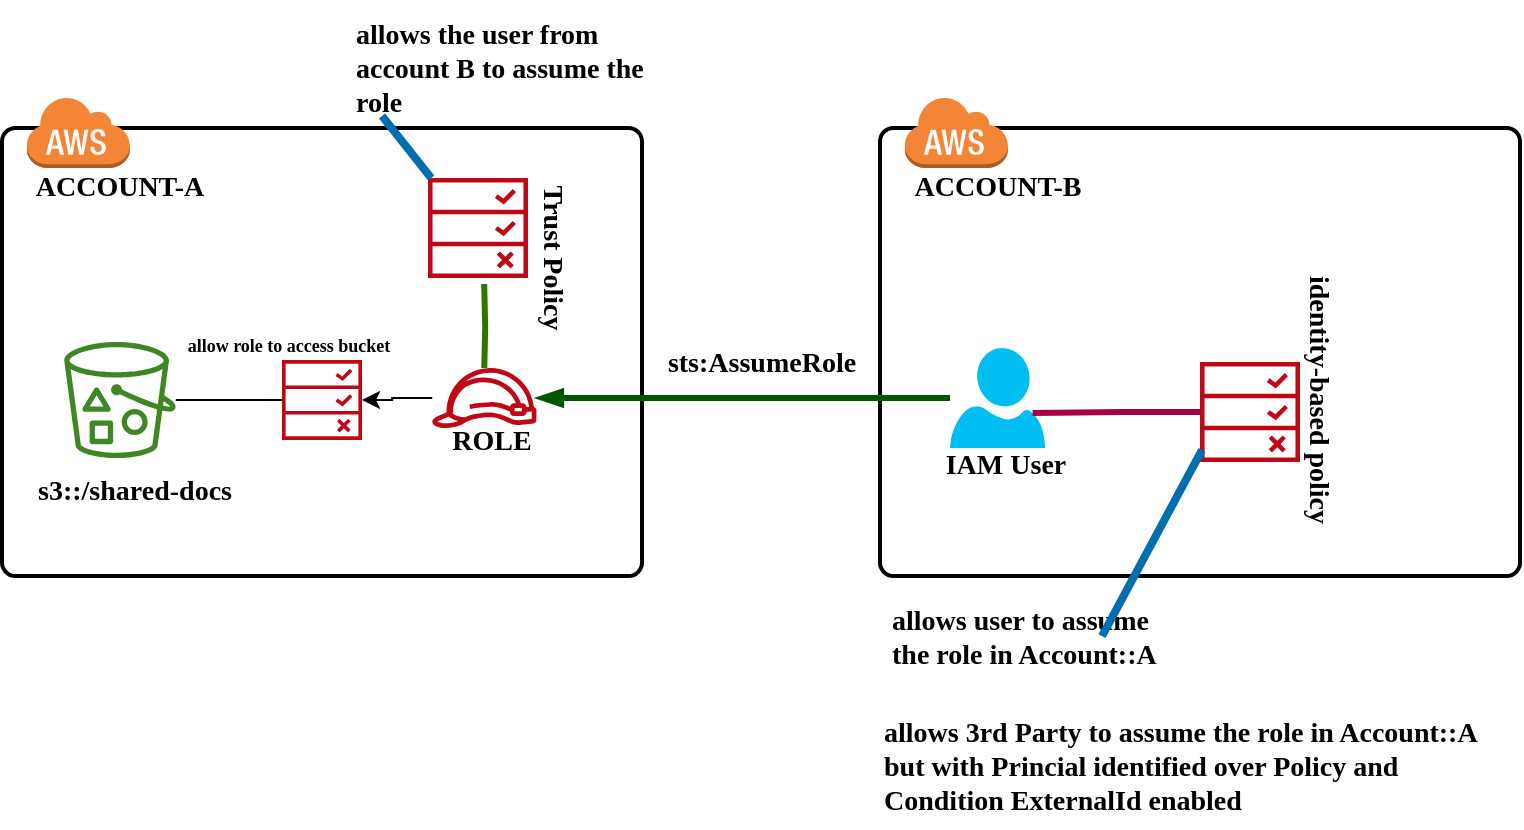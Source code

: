 <mxfile version="21.5.0" type="device">
  <diagram name="Page-1" id="DsXS6bJ_k7rGXEehjF5O">
    <mxGraphModel dx="994" dy="636" grid="1" gridSize="10" guides="1" tooltips="1" connect="1" arrows="1" fold="1" page="1" pageScale="1" pageWidth="827" pageHeight="1169" math="0" shadow="0">
      <root>
        <mxCell id="0" />
        <mxCell id="1" parent="0" />
        <mxCell id="J49svgTcQpmMEFE0HYhK-1" value="" style="rounded=1;arcSize=3;dashed=0;fillColor=none;gradientColor=none;strokeWidth=2;" vertex="1" parent="1">
          <mxGeometry x="40" y="196" width="320" height="224" as="geometry" />
        </mxCell>
        <mxCell id="J49svgTcQpmMEFE0HYhK-2" value="" style="dashed=0;html=1;shape=mxgraph.aws3.cloud;fillColor=#F58536;gradientColor=none;dashed=0;" vertex="1" parent="1">
          <mxGeometry x="52" y="180" width="52" height="36" as="geometry" />
        </mxCell>
        <mxCell id="J49svgTcQpmMEFE0HYhK-3" value="ACCOUNT-A" style="text;html=1;strokeColor=none;fillColor=none;align=center;verticalAlign=middle;whiteSpace=wrap;rounded=0;fontFamily=Comic Sans MS;fontSize=14;fontStyle=1" vertex="1" parent="1">
          <mxGeometry x="44" y="211" width="110" height="30" as="geometry" />
        </mxCell>
        <mxCell id="J49svgTcQpmMEFE0HYhK-4" value="" style="rounded=1;arcSize=3;dashed=0;fillColor=none;gradientColor=none;strokeWidth=2;" vertex="1" parent="1">
          <mxGeometry x="479" y="196" width="320" height="224" as="geometry" />
        </mxCell>
        <mxCell id="J49svgTcQpmMEFE0HYhK-5" value="" style="dashed=0;html=1;shape=mxgraph.aws3.cloud;fillColor=#F58536;gradientColor=none;dashed=0;" vertex="1" parent="1">
          <mxGeometry x="491" y="180" width="52" height="36" as="geometry" />
        </mxCell>
        <mxCell id="J49svgTcQpmMEFE0HYhK-6" value="ACCOUNT-B" style="text;html=1;strokeColor=none;fillColor=none;align=center;verticalAlign=middle;whiteSpace=wrap;rounded=0;fontFamily=Comic Sans MS;fontSize=14;fontStyle=1" vertex="1" parent="1">
          <mxGeometry x="483" y="211" width="110" height="30" as="geometry" />
        </mxCell>
        <mxCell id="J49svgTcQpmMEFE0HYhK-10" style="edgeStyle=orthogonalEdgeStyle;rounded=0;orthogonalLoop=1;jettySize=auto;html=1;endArrow=none;endFill=0;fillColor=#60a917;strokeColor=#2D7600;strokeWidth=3;" edge="1" parent="1" target="J49svgTcQpmMEFE0HYhK-9">
          <mxGeometry relative="1" as="geometry">
            <mxPoint x="281.1" y="274" as="sourcePoint" />
          </mxGeometry>
        </mxCell>
        <mxCell id="J49svgTcQpmMEFE0HYhK-8" value="Trust Policy" style="text;html=1;strokeColor=none;fillColor=none;align=center;verticalAlign=middle;whiteSpace=wrap;rounded=0;fontFamily=Comic Sans MS;fontSize=14;fontStyle=1;rotation=90;" vertex="1" parent="1">
          <mxGeometry x="265" y="246" width="100" height="30" as="geometry" />
        </mxCell>
        <mxCell id="J49svgTcQpmMEFE0HYhK-30" style="edgeStyle=orthogonalEdgeStyle;rounded=0;orthogonalLoop=1;jettySize=auto;html=1;" edge="1" parent="1" source="J49svgTcQpmMEFE0HYhK-9" target="J49svgTcQpmMEFE0HYhK-28">
          <mxGeometry relative="1" as="geometry" />
        </mxCell>
        <mxCell id="J49svgTcQpmMEFE0HYhK-9" value="" style="sketch=0;outlineConnect=0;fontColor=#232F3E;gradientColor=none;fillColor=#BF0816;strokeColor=none;dashed=0;verticalLabelPosition=bottom;verticalAlign=top;align=center;html=1;fontSize=12;fontStyle=0;aspect=fixed;pointerEvents=1;shape=mxgraph.aws4.role;" vertex="1" parent="1">
          <mxGeometry x="254.57" y="316" width="53.18" height="30" as="geometry" />
        </mxCell>
        <mxCell id="J49svgTcQpmMEFE0HYhK-11" value="ROLE" style="text;html=1;strokeColor=none;fillColor=none;align=center;verticalAlign=middle;whiteSpace=wrap;rounded=0;fontFamily=Comic Sans MS;fontSize=14;fontStyle=1;rotation=0;" vertex="1" parent="1">
          <mxGeometry x="254.57" y="340" width="60" height="25" as="geometry" />
        </mxCell>
        <mxCell id="J49svgTcQpmMEFE0HYhK-12" value="" style="sketch=0;outlineConnect=0;fontColor=#232F3E;gradientColor=none;fillColor=#3F8624;strokeColor=none;dashed=0;verticalLabelPosition=bottom;verticalAlign=top;align=center;html=1;fontSize=12;fontStyle=0;aspect=fixed;pointerEvents=1;shape=mxgraph.aws4.bucket_with_objects;" vertex="1" parent="1">
          <mxGeometry x="71.11" y="303" width="55.77" height="58" as="geometry" />
        </mxCell>
        <mxCell id="J49svgTcQpmMEFE0HYhK-13" value="s3::/shared-docs" style="text;html=1;strokeColor=none;fillColor=none;align=center;verticalAlign=middle;whiteSpace=wrap;rounded=0;fontFamily=Comic Sans MS;fontSize=14;fontStyle=1;rotation=0;" vertex="1" parent="1">
          <mxGeometry x="44" y="365" width="125" height="25" as="geometry" />
        </mxCell>
        <mxCell id="J49svgTcQpmMEFE0HYhK-17" style="edgeStyle=orthogonalEdgeStyle;rounded=0;orthogonalLoop=1;jettySize=auto;html=1;fillColor=#008a00;strokeColor=#005700;strokeWidth=3;endArrow=blockThin;endFill=1;" edge="1" parent="1" source="J49svgTcQpmMEFE0HYhK-14" target="J49svgTcQpmMEFE0HYhK-9">
          <mxGeometry relative="1" as="geometry" />
        </mxCell>
        <mxCell id="J49svgTcQpmMEFE0HYhK-14" value="" style="verticalLabelPosition=bottom;html=1;verticalAlign=top;align=center;strokeColor=none;fillColor=#00BEF2;shape=mxgraph.azure.user;" vertex="1" parent="1">
          <mxGeometry x="514" y="306" width="47.5" height="50" as="geometry" />
        </mxCell>
        <mxCell id="J49svgTcQpmMEFE0HYhK-15" value="IAM User" style="text;html=1;strokeColor=none;fillColor=none;align=center;verticalAlign=middle;whiteSpace=wrap;rounded=0;fontFamily=Comic Sans MS;fontSize=14;fontStyle=1;rotation=0;" vertex="1" parent="1">
          <mxGeometry x="503" y="352" width="78" height="25" as="geometry" />
        </mxCell>
        <mxCell id="J49svgTcQpmMEFE0HYhK-18" value="sts:AssumeRole" style="text;html=1;strokeColor=none;fillColor=none;align=center;verticalAlign=middle;whiteSpace=wrap;rounded=0;fontFamily=Comic Sans MS;fontSize=14;fontStyle=1;rotation=0;" vertex="1" parent="1">
          <mxGeometry x="360" y="301" width="120" height="25" as="geometry" />
        </mxCell>
        <mxCell id="J49svgTcQpmMEFE0HYhK-22" style="edgeStyle=orthogonalEdgeStyle;rounded=0;orthogonalLoop=1;jettySize=auto;html=1;entryX=0.87;entryY=0.65;entryDx=0;entryDy=0;entryPerimeter=0;endArrow=none;endFill=0;fillColor=#d80073;strokeColor=#A50040;strokeWidth=3;" edge="1" parent="1" source="J49svgTcQpmMEFE0HYhK-20" target="J49svgTcQpmMEFE0HYhK-14">
          <mxGeometry relative="1" as="geometry" />
        </mxCell>
        <mxCell id="J49svgTcQpmMEFE0HYhK-20" value="" style="sketch=0;outlineConnect=0;fontColor=#232F3E;gradientColor=none;fillColor=#BF0816;strokeColor=none;dashed=0;verticalLabelPosition=bottom;verticalAlign=top;align=center;html=1;fontSize=12;fontStyle=0;aspect=fixed;pointerEvents=1;shape=mxgraph.aws4.waf_rule;" vertex="1" parent="1">
          <mxGeometry x="639" y="313" width="50" height="50" as="geometry" />
        </mxCell>
        <mxCell id="J49svgTcQpmMEFE0HYhK-21" value="" style="sketch=0;outlineConnect=0;fontColor=#232F3E;gradientColor=none;fillColor=#BF0816;strokeColor=none;dashed=0;verticalLabelPosition=bottom;verticalAlign=top;align=center;html=1;fontSize=12;fontStyle=0;aspect=fixed;pointerEvents=1;shape=mxgraph.aws4.waf_rule;" vertex="1" parent="1">
          <mxGeometry x="253" y="221" width="50" height="50" as="geometry" />
        </mxCell>
        <mxCell id="J49svgTcQpmMEFE0HYhK-23" value="identity-based policy" style="text;html=1;strokeColor=none;fillColor=none;align=center;verticalAlign=middle;whiteSpace=wrap;rounded=0;fontFamily=Comic Sans MS;fontSize=14;fontStyle=1;rotation=90;" vertex="1" parent="1">
          <mxGeometry x="623" y="317" width="150" height="30" as="geometry" />
        </mxCell>
        <mxCell id="J49svgTcQpmMEFE0HYhK-24" value="allows user to assume the role in Account::A" style="text;html=1;strokeColor=none;fillColor=none;align=left;verticalAlign=middle;whiteSpace=wrap;rounded=0;fontFamily=Comic Sans MS;fontSize=14;fontStyle=1;rotation=0;" vertex="1" parent="1">
          <mxGeometry x="483" y="416" width="146" height="70" as="geometry" />
        </mxCell>
        <mxCell id="J49svgTcQpmMEFE0HYhK-25" value="allows the user from account B to assume the role" style="text;html=1;strokeColor=none;fillColor=none;align=left;verticalAlign=middle;whiteSpace=wrap;rounded=0;fontFamily=Comic Sans MS;fontSize=14;fontStyle=1;rotation=0;" vertex="1" parent="1">
          <mxGeometry x="215" y="132" width="146" height="70" as="geometry" />
        </mxCell>
        <mxCell id="J49svgTcQpmMEFE0HYhK-26" value="" style="endArrow=none;html=1;rounded=0;fillColor=#1ba1e2;strokeColor=#006EAF;strokeWidth=4;exitX=0.733;exitY=0.486;exitDx=0;exitDy=0;exitPerimeter=0;" edge="1" parent="1" source="J49svgTcQpmMEFE0HYhK-24">
          <mxGeometry width="50" height="50" relative="1" as="geometry">
            <mxPoint x="590" y="407" as="sourcePoint" />
            <mxPoint x="640" y="357" as="targetPoint" />
          </mxGeometry>
        </mxCell>
        <mxCell id="J49svgTcQpmMEFE0HYhK-27" value="" style="endArrow=none;html=1;rounded=0;fillColor=#1ba1e2;strokeColor=#006EAF;strokeWidth=4;exitX=0.103;exitY=0.829;exitDx=0;exitDy=0;exitPerimeter=0;" edge="1" parent="1" source="J49svgTcQpmMEFE0HYhK-25">
          <mxGeometry width="50" height="50" relative="1" as="geometry">
            <mxPoint x="201.57" y="280" as="sourcePoint" />
            <mxPoint x="254.57" y="221" as="targetPoint" />
          </mxGeometry>
        </mxCell>
        <mxCell id="J49svgTcQpmMEFE0HYhK-29" style="edgeStyle=orthogonalEdgeStyle;rounded=0;orthogonalLoop=1;jettySize=auto;html=1;endArrow=none;endFill=0;" edge="1" parent="1" source="J49svgTcQpmMEFE0HYhK-28" target="J49svgTcQpmMEFE0HYhK-12">
          <mxGeometry relative="1" as="geometry" />
        </mxCell>
        <mxCell id="J49svgTcQpmMEFE0HYhK-28" value="" style="sketch=0;outlineConnect=0;fontColor=#232F3E;gradientColor=none;fillColor=#BF0816;strokeColor=none;dashed=0;verticalLabelPosition=bottom;verticalAlign=top;align=center;html=1;fontSize=12;fontStyle=0;aspect=fixed;pointerEvents=1;shape=mxgraph.aws4.waf_rule;" vertex="1" parent="1">
          <mxGeometry x="180" y="312" width="40" height="40" as="geometry" />
        </mxCell>
        <mxCell id="J49svgTcQpmMEFE0HYhK-32" value="&lt;font style=&quot;font-size: 9px;&quot;&gt;allow role to access bucket&lt;/font&gt;" style="text;html=1;strokeColor=none;fillColor=none;align=center;verticalAlign=middle;whiteSpace=wrap;rounded=0;fontFamily=Comic Sans MS;fontSize=14;fontStyle=1;rotation=0;" vertex="1" parent="1">
          <mxGeometry x="111" y="289" width="145" height="30" as="geometry" />
        </mxCell>
        <mxCell id="J49svgTcQpmMEFE0HYhK-34" value="allows 3rd Party to assume the role in Account::A but with Princial identified over Policy and Condition ExternalId enabled" style="text;html=1;strokeColor=none;fillColor=none;align=left;verticalAlign=middle;whiteSpace=wrap;rounded=0;fontFamily=Comic Sans MS;fontSize=14;fontStyle=1;rotation=0;" vertex="1" parent="1">
          <mxGeometry x="479" y="486" width="320" height="60" as="geometry" />
        </mxCell>
      </root>
    </mxGraphModel>
  </diagram>
</mxfile>

